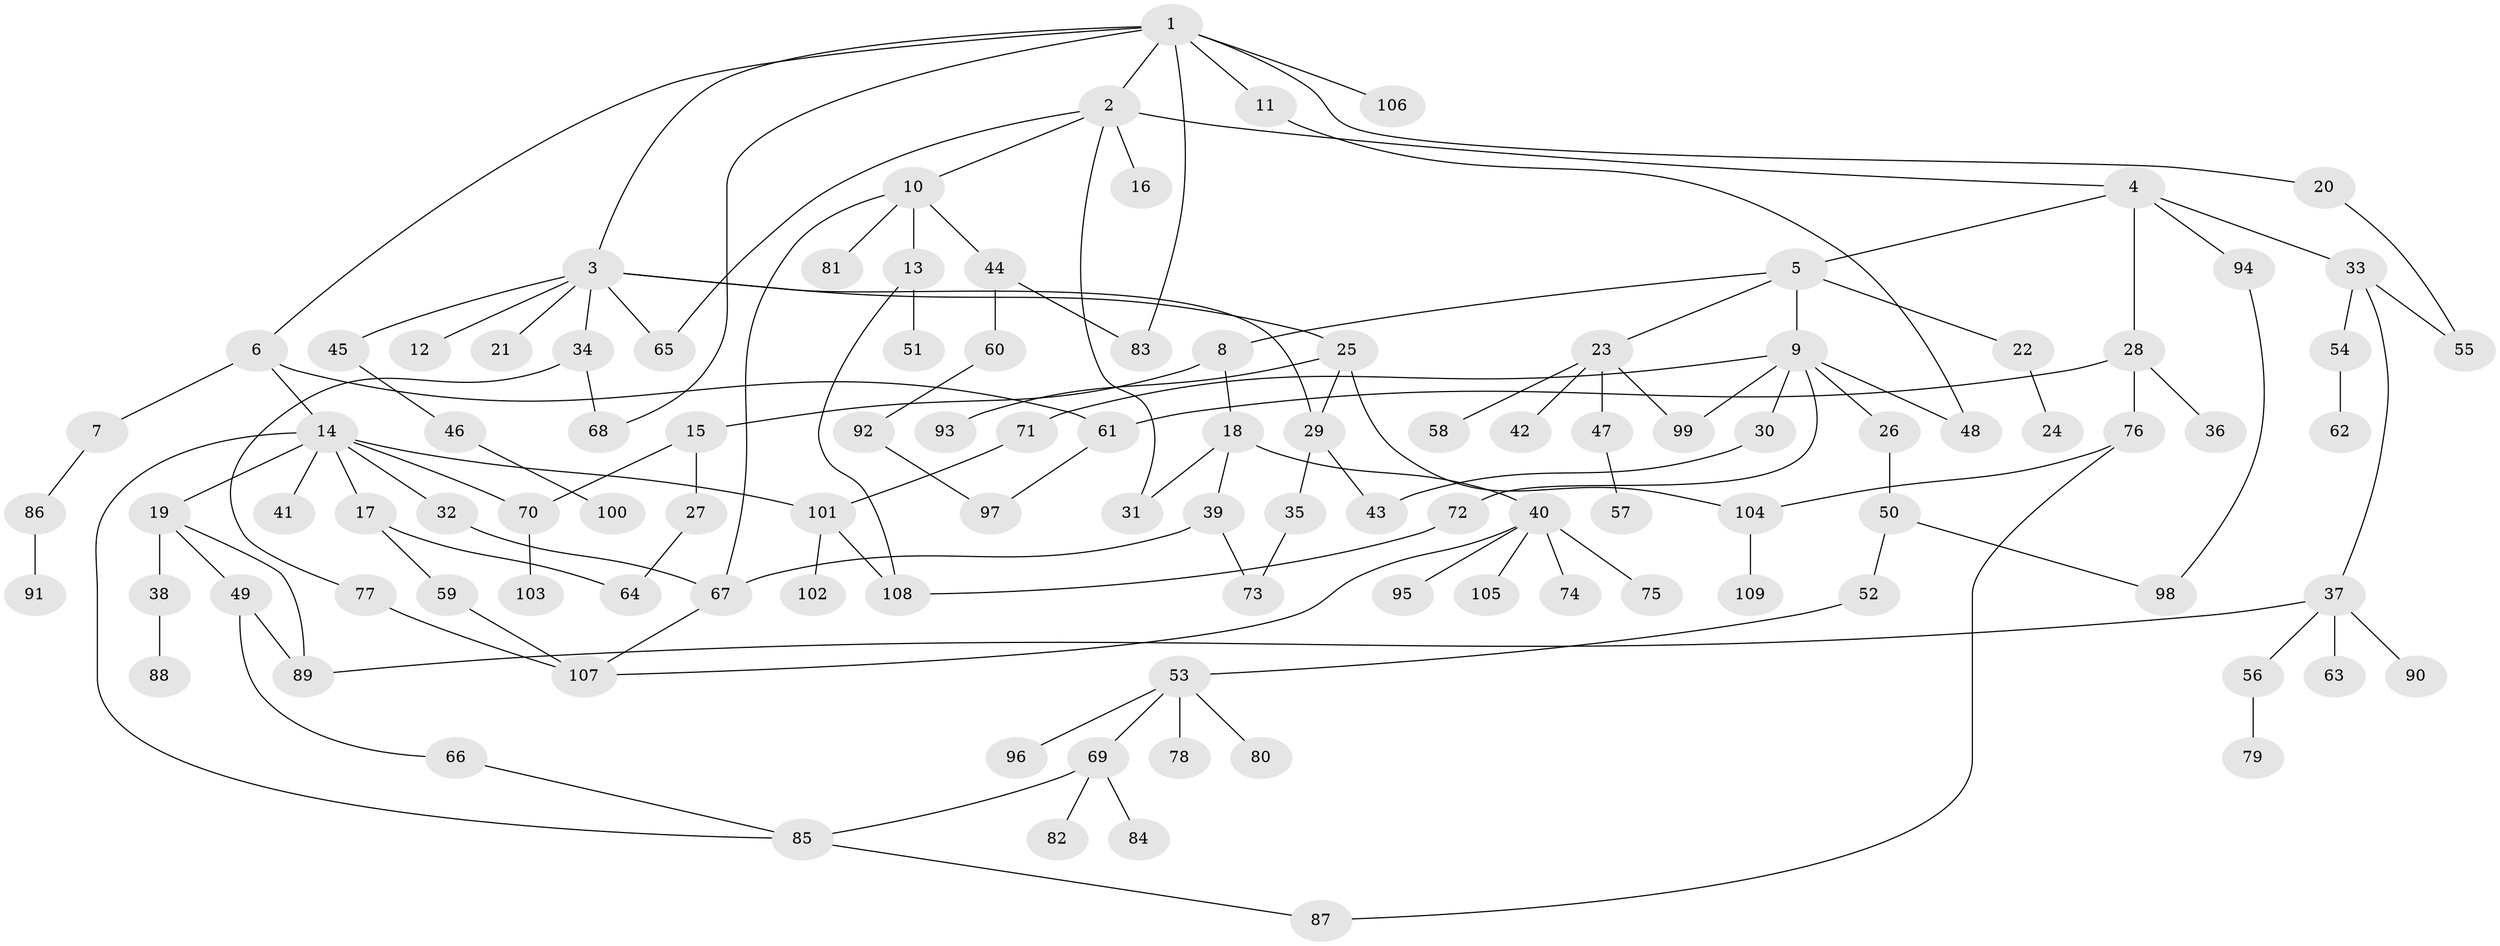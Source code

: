 // Generated by graph-tools (version 1.1) at 2025/13/03/09/25 04:13:15]
// undirected, 109 vertices, 137 edges
graph export_dot {
graph [start="1"]
  node [color=gray90,style=filled];
  1;
  2;
  3;
  4;
  5;
  6;
  7;
  8;
  9;
  10;
  11;
  12;
  13;
  14;
  15;
  16;
  17;
  18;
  19;
  20;
  21;
  22;
  23;
  24;
  25;
  26;
  27;
  28;
  29;
  30;
  31;
  32;
  33;
  34;
  35;
  36;
  37;
  38;
  39;
  40;
  41;
  42;
  43;
  44;
  45;
  46;
  47;
  48;
  49;
  50;
  51;
  52;
  53;
  54;
  55;
  56;
  57;
  58;
  59;
  60;
  61;
  62;
  63;
  64;
  65;
  66;
  67;
  68;
  69;
  70;
  71;
  72;
  73;
  74;
  75;
  76;
  77;
  78;
  79;
  80;
  81;
  82;
  83;
  84;
  85;
  86;
  87;
  88;
  89;
  90;
  91;
  92;
  93;
  94;
  95;
  96;
  97;
  98;
  99;
  100;
  101;
  102;
  103;
  104;
  105;
  106;
  107;
  108;
  109;
  1 -- 2;
  1 -- 3;
  1 -- 6;
  1 -- 11;
  1 -- 20;
  1 -- 83;
  1 -- 106;
  1 -- 68;
  2 -- 4;
  2 -- 10;
  2 -- 16;
  2 -- 65;
  2 -- 31;
  3 -- 12;
  3 -- 21;
  3 -- 25;
  3 -- 29;
  3 -- 34;
  3 -- 45;
  3 -- 65;
  4 -- 5;
  4 -- 28;
  4 -- 33;
  4 -- 94;
  5 -- 8;
  5 -- 9;
  5 -- 22;
  5 -- 23;
  6 -- 7;
  6 -- 14;
  6 -- 61;
  7 -- 86;
  8 -- 15;
  8 -- 18;
  9 -- 26;
  9 -- 30;
  9 -- 48;
  9 -- 71;
  9 -- 72;
  9 -- 99;
  10 -- 13;
  10 -- 44;
  10 -- 81;
  10 -- 67;
  11 -- 48;
  13 -- 51;
  13 -- 108;
  14 -- 17;
  14 -- 19;
  14 -- 32;
  14 -- 41;
  14 -- 70;
  14 -- 85;
  14 -- 101;
  15 -- 27;
  15 -- 70;
  17 -- 59;
  17 -- 64;
  18 -- 31;
  18 -- 39;
  18 -- 40;
  19 -- 38;
  19 -- 49;
  19 -- 89;
  20 -- 55;
  22 -- 24;
  23 -- 42;
  23 -- 47;
  23 -- 58;
  23 -- 99;
  25 -- 93;
  25 -- 29;
  25 -- 104;
  26 -- 50;
  27 -- 64;
  28 -- 36;
  28 -- 61;
  28 -- 76;
  29 -- 35;
  29 -- 43;
  30 -- 43;
  32 -- 67;
  33 -- 37;
  33 -- 54;
  33 -- 55;
  34 -- 68;
  34 -- 77;
  35 -- 73;
  37 -- 56;
  37 -- 63;
  37 -- 89;
  37 -- 90;
  38 -- 88;
  39 -- 67;
  39 -- 73;
  40 -- 74;
  40 -- 75;
  40 -- 95;
  40 -- 105;
  40 -- 107;
  44 -- 60;
  44 -- 83;
  45 -- 46;
  46 -- 100;
  47 -- 57;
  49 -- 66;
  49 -- 89;
  50 -- 52;
  50 -- 98;
  52 -- 53;
  53 -- 69;
  53 -- 78;
  53 -- 80;
  53 -- 96;
  54 -- 62;
  56 -- 79;
  59 -- 107;
  60 -- 92;
  61 -- 97;
  66 -- 85;
  67 -- 107;
  69 -- 82;
  69 -- 84;
  69 -- 85;
  70 -- 103;
  71 -- 101;
  72 -- 108;
  76 -- 104;
  76 -- 87;
  77 -- 107;
  85 -- 87;
  86 -- 91;
  92 -- 97;
  94 -- 98;
  101 -- 102;
  101 -- 108;
  104 -- 109;
}
